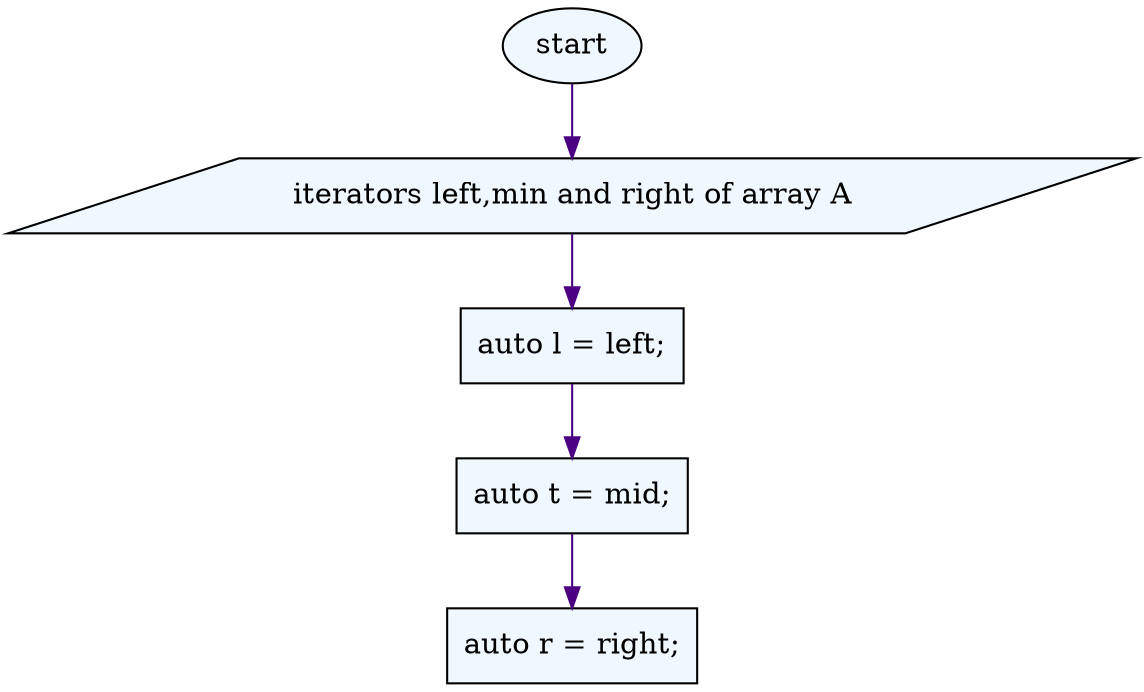 digraph merge {
	edge [color = indigo];
	node [style = filled,fillcolor = aliceblue];
	start -> input;
	input [shape = parallelogram,label = "iterators left,min and right of array A"];
	subgraph step1 {
		node [shape = box];
		input -> step11 -> step12 -> step13;
		step11 [label = "auto l = left;"];
		step12 [label = "auto t = mid;"];
		step13 [label = "auto r = right;"];
		fontcolor = "coral";
		label = "step#1";
	}
	
}
